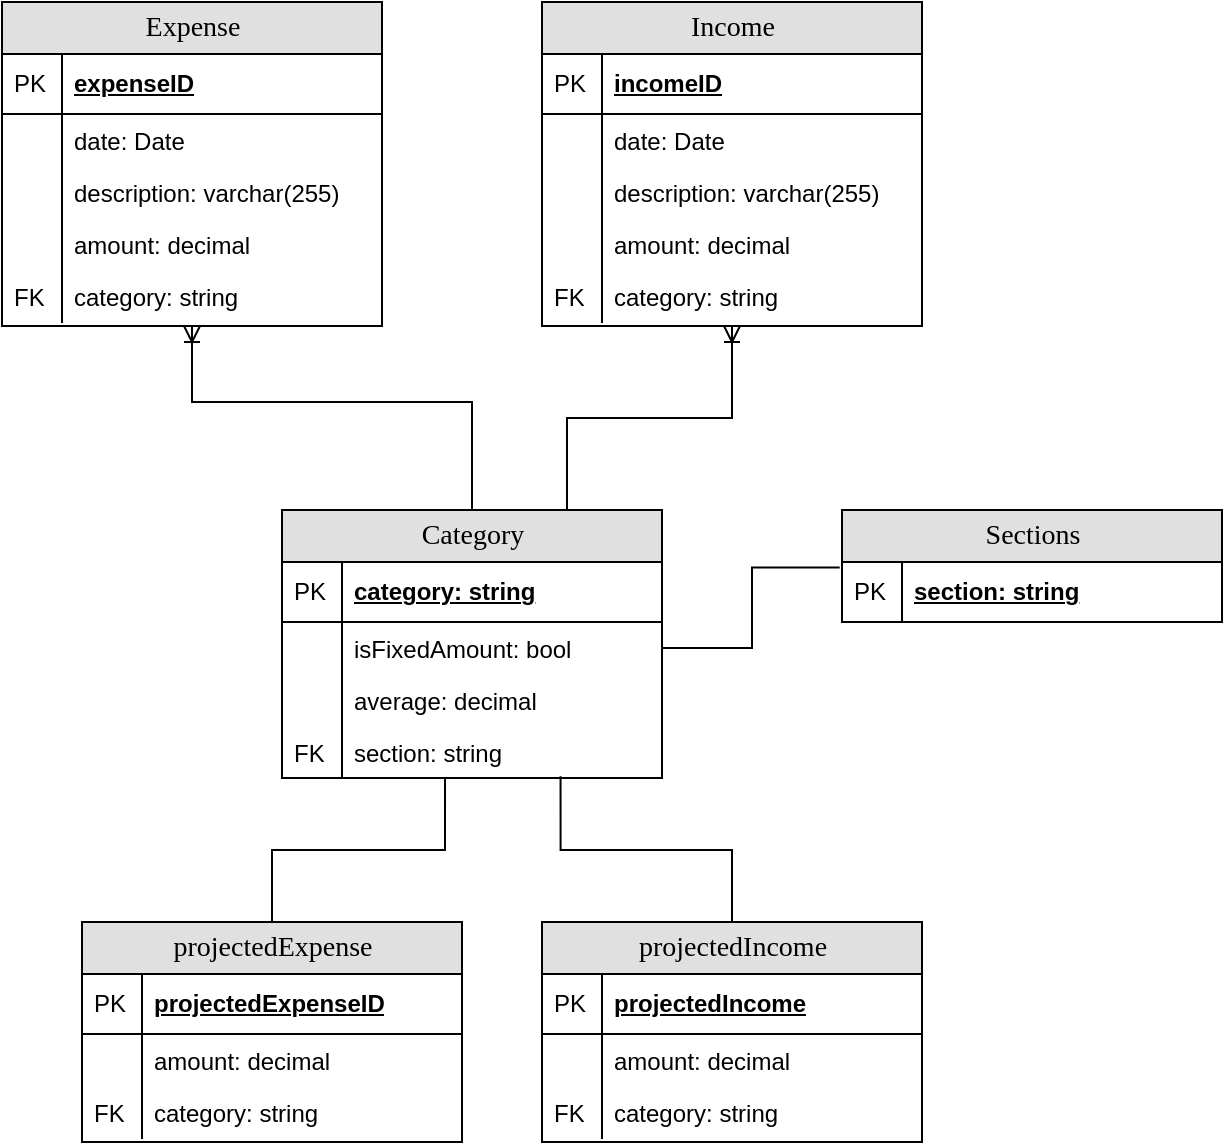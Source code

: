 <mxfile version="20.8.10" type="github">
  <diagram name="Page-1" id="e56a1550-8fbb-45ad-956c-1786394a9013">
    <mxGraphModel dx="1434" dy="774" grid="1" gridSize="10" guides="1" tooltips="1" connect="1" arrows="1" fold="1" page="1" pageScale="1" pageWidth="1100" pageHeight="850" background="none" math="0" shadow="0">
      <root>
        <mxCell id="0" />
        <mxCell id="1" parent="0" />
        <mxCell id="pTlCD6fBmRqwdSvY9lYI-57" style="edgeStyle=orthogonalEdgeStyle;rounded=0;orthogonalLoop=1;jettySize=auto;html=1;entryX=0.5;entryY=0;entryDx=0;entryDy=0;strokeColor=default;startArrow=ERoneToMany;startFill=0;endArrow=none;endFill=0;" edge="1" parent="1" source="2e49270ec7c68f3f-80" target="pTlCD6fBmRqwdSvY9lYI-40">
          <mxGeometry relative="1" as="geometry">
            <Array as="points">
              <mxPoint x="355" y="280" />
              <mxPoint x="495" y="280" />
            </Array>
          </mxGeometry>
        </mxCell>
        <mxCell id="2e49270ec7c68f3f-80" value="Expense" style="swimlane;html=1;fontStyle=0;childLayout=stackLayout;horizontal=1;startSize=26;fillColor=#e0e0e0;horizontalStack=0;resizeParent=1;resizeLast=0;collapsible=1;marginBottom=0;swimlaneFillColor=#ffffff;align=center;rounded=0;shadow=0;comic=0;labelBackgroundColor=none;strokeWidth=1;fontFamily=Verdana;fontSize=14" parent="1" vertex="1">
          <mxGeometry x="260" y="80" width="190" height="162" as="geometry" />
        </mxCell>
        <mxCell id="2e49270ec7c68f3f-81" value="expenseID" style="shape=partialRectangle;top=0;left=0;right=0;bottom=1;html=1;align=left;verticalAlign=middle;fillColor=none;spacingLeft=34;spacingRight=4;whiteSpace=wrap;overflow=hidden;rotatable=0;points=[[0,0.5],[1,0.5]];portConstraint=eastwest;dropTarget=0;fontStyle=5;" parent="2e49270ec7c68f3f-80" vertex="1">
          <mxGeometry y="26" width="190" height="30" as="geometry" />
        </mxCell>
        <mxCell id="2e49270ec7c68f3f-82" value="PK" style="shape=partialRectangle;top=0;left=0;bottom=0;html=1;fillColor=none;align=left;verticalAlign=middle;spacingLeft=4;spacingRight=4;whiteSpace=wrap;overflow=hidden;rotatable=0;points=[];portConstraint=eastwest;part=1;" parent="2e49270ec7c68f3f-81" vertex="1" connectable="0">
          <mxGeometry width="30" height="30" as="geometry" />
        </mxCell>
        <mxCell id="2e49270ec7c68f3f-83" value="date: Date" style="shape=partialRectangle;top=0;left=0;right=0;bottom=0;html=1;align=left;verticalAlign=top;fillColor=none;spacingLeft=34;spacingRight=4;whiteSpace=wrap;overflow=hidden;rotatable=0;points=[[0,0.5],[1,0.5]];portConstraint=eastwest;dropTarget=0;" parent="2e49270ec7c68f3f-80" vertex="1">
          <mxGeometry y="56" width="190" height="26" as="geometry" />
        </mxCell>
        <mxCell id="2e49270ec7c68f3f-84" value="" style="shape=partialRectangle;top=0;left=0;bottom=0;html=1;fillColor=none;align=left;verticalAlign=top;spacingLeft=4;spacingRight=4;whiteSpace=wrap;overflow=hidden;rotatable=0;points=[];portConstraint=eastwest;part=1;" parent="2e49270ec7c68f3f-83" vertex="1" connectable="0">
          <mxGeometry width="30" height="26" as="geometry" />
        </mxCell>
        <mxCell id="2e49270ec7c68f3f-85" value="description: varchar(255)" style="shape=partialRectangle;top=0;left=0;right=0;bottom=0;html=1;align=left;verticalAlign=top;fillColor=none;spacingLeft=34;spacingRight=4;whiteSpace=wrap;overflow=hidden;rotatable=0;points=[[0,0.5],[1,0.5]];portConstraint=eastwest;dropTarget=0;" parent="2e49270ec7c68f3f-80" vertex="1">
          <mxGeometry y="82" width="190" height="26" as="geometry" />
        </mxCell>
        <mxCell id="2e49270ec7c68f3f-86" value="" style="shape=partialRectangle;top=0;left=0;bottom=0;html=1;fillColor=none;align=left;verticalAlign=top;spacingLeft=4;spacingRight=4;whiteSpace=wrap;overflow=hidden;rotatable=0;points=[];portConstraint=eastwest;part=1;" parent="2e49270ec7c68f3f-85" vertex="1" connectable="0">
          <mxGeometry width="30" height="26" as="geometry" />
        </mxCell>
        <mxCell id="2e49270ec7c68f3f-87" value="amount: decimal" style="shape=partialRectangle;top=0;left=0;right=0;bottom=0;html=1;align=left;verticalAlign=top;fillColor=none;spacingLeft=34;spacingRight=4;whiteSpace=wrap;overflow=hidden;rotatable=0;points=[[0,0.5],[1,0.5]];portConstraint=eastwest;dropTarget=0;" parent="2e49270ec7c68f3f-80" vertex="1">
          <mxGeometry y="108" width="190" height="26" as="geometry" />
        </mxCell>
        <mxCell id="2e49270ec7c68f3f-88" value="" style="shape=partialRectangle;top=0;left=0;bottom=0;html=1;fillColor=none;align=left;verticalAlign=top;spacingLeft=4;spacingRight=4;whiteSpace=wrap;overflow=hidden;rotatable=0;points=[];portConstraint=eastwest;part=1;" parent="2e49270ec7c68f3f-87" vertex="1" connectable="0">
          <mxGeometry width="30" height="26" as="geometry" />
        </mxCell>
        <mxCell id="2e49270ec7c68f3f-89" value="category: string" style="shape=partialRectangle;top=0;left=0;right=0;bottom=0;html=1;align=left;verticalAlign=top;fillColor=none;spacingLeft=34;spacingRight=4;whiteSpace=wrap;overflow=hidden;rotatable=0;points=[[0,0.5],[1,0.5]];portConstraint=eastwest;dropTarget=0;" parent="2e49270ec7c68f3f-80" vertex="1">
          <mxGeometry y="134" width="190" height="26" as="geometry" />
        </mxCell>
        <mxCell id="2e49270ec7c68f3f-90" value="FK" style="shape=partialRectangle;top=0;left=0;bottom=0;html=1;fillColor=none;align=left;verticalAlign=top;spacingLeft=4;spacingRight=4;whiteSpace=wrap;overflow=hidden;rotatable=0;points=[];portConstraint=eastwest;part=1;" parent="2e49270ec7c68f3f-89" vertex="1" connectable="0">
          <mxGeometry width="30" height="26" as="geometry" />
        </mxCell>
        <mxCell id="pTlCD6fBmRqwdSvY9lYI-55" style="edgeStyle=orthogonalEdgeStyle;rounded=0;orthogonalLoop=1;jettySize=auto;html=1;entryX=0.75;entryY=0;entryDx=0;entryDy=0;strokeColor=default;startArrow=ERoneToMany;startFill=0;endArrow=none;endFill=0;" edge="1" parent="1" source="pTlCD6fBmRqwdSvY9lYI-29" target="pTlCD6fBmRqwdSvY9lYI-40">
          <mxGeometry relative="1" as="geometry" />
        </mxCell>
        <mxCell id="pTlCD6fBmRqwdSvY9lYI-29" value="Income" style="swimlane;html=1;fontStyle=0;childLayout=stackLayout;horizontal=1;startSize=26;fillColor=#e0e0e0;horizontalStack=0;resizeParent=1;resizeLast=0;collapsible=1;marginBottom=0;swimlaneFillColor=#ffffff;align=center;rounded=0;shadow=0;comic=0;labelBackgroundColor=none;strokeWidth=1;fontFamily=Verdana;fontSize=14" vertex="1" parent="1">
          <mxGeometry x="530" y="80" width="190" height="162" as="geometry" />
        </mxCell>
        <mxCell id="pTlCD6fBmRqwdSvY9lYI-30" value="incomeID" style="shape=partialRectangle;top=0;left=0;right=0;bottom=1;html=1;align=left;verticalAlign=middle;fillColor=none;spacingLeft=34;spacingRight=4;whiteSpace=wrap;overflow=hidden;rotatable=0;points=[[0,0.5],[1,0.5]];portConstraint=eastwest;dropTarget=0;fontStyle=5;" vertex="1" parent="pTlCD6fBmRqwdSvY9lYI-29">
          <mxGeometry y="26" width="190" height="30" as="geometry" />
        </mxCell>
        <mxCell id="pTlCD6fBmRqwdSvY9lYI-31" value="PK" style="shape=partialRectangle;top=0;left=0;bottom=0;html=1;fillColor=none;align=left;verticalAlign=middle;spacingLeft=4;spacingRight=4;whiteSpace=wrap;overflow=hidden;rotatable=0;points=[];portConstraint=eastwest;part=1;" vertex="1" connectable="0" parent="pTlCD6fBmRqwdSvY9lYI-30">
          <mxGeometry width="30" height="30" as="geometry" />
        </mxCell>
        <mxCell id="pTlCD6fBmRqwdSvY9lYI-32" value="date: Date" style="shape=partialRectangle;top=0;left=0;right=0;bottom=0;html=1;align=left;verticalAlign=top;fillColor=none;spacingLeft=34;spacingRight=4;whiteSpace=wrap;overflow=hidden;rotatable=0;points=[[0,0.5],[1,0.5]];portConstraint=eastwest;dropTarget=0;" vertex="1" parent="pTlCD6fBmRqwdSvY9lYI-29">
          <mxGeometry y="56" width="190" height="26" as="geometry" />
        </mxCell>
        <mxCell id="pTlCD6fBmRqwdSvY9lYI-33" value="" style="shape=partialRectangle;top=0;left=0;bottom=0;html=1;fillColor=none;align=left;verticalAlign=top;spacingLeft=4;spacingRight=4;whiteSpace=wrap;overflow=hidden;rotatable=0;points=[];portConstraint=eastwest;part=1;" vertex="1" connectable="0" parent="pTlCD6fBmRqwdSvY9lYI-32">
          <mxGeometry width="30" height="26" as="geometry" />
        </mxCell>
        <mxCell id="pTlCD6fBmRqwdSvY9lYI-34" value="description: varchar(255)" style="shape=partialRectangle;top=0;left=0;right=0;bottom=0;html=1;align=left;verticalAlign=top;fillColor=none;spacingLeft=34;spacingRight=4;whiteSpace=wrap;overflow=hidden;rotatable=0;points=[[0,0.5],[1,0.5]];portConstraint=eastwest;dropTarget=0;" vertex="1" parent="pTlCD6fBmRqwdSvY9lYI-29">
          <mxGeometry y="82" width="190" height="26" as="geometry" />
        </mxCell>
        <mxCell id="pTlCD6fBmRqwdSvY9lYI-35" value="" style="shape=partialRectangle;top=0;left=0;bottom=0;html=1;fillColor=none;align=left;verticalAlign=top;spacingLeft=4;spacingRight=4;whiteSpace=wrap;overflow=hidden;rotatable=0;points=[];portConstraint=eastwest;part=1;" vertex="1" connectable="0" parent="pTlCD6fBmRqwdSvY9lYI-34">
          <mxGeometry width="30" height="26" as="geometry" />
        </mxCell>
        <mxCell id="pTlCD6fBmRqwdSvY9lYI-36" value="amount: decimal" style="shape=partialRectangle;top=0;left=0;right=0;bottom=0;html=1;align=left;verticalAlign=top;fillColor=none;spacingLeft=34;spacingRight=4;whiteSpace=wrap;overflow=hidden;rotatable=0;points=[[0,0.5],[1,0.5]];portConstraint=eastwest;dropTarget=0;" vertex="1" parent="pTlCD6fBmRqwdSvY9lYI-29">
          <mxGeometry y="108" width="190" height="26" as="geometry" />
        </mxCell>
        <mxCell id="pTlCD6fBmRqwdSvY9lYI-37" value="" style="shape=partialRectangle;top=0;left=0;bottom=0;html=1;fillColor=none;align=left;verticalAlign=top;spacingLeft=4;spacingRight=4;whiteSpace=wrap;overflow=hidden;rotatable=0;points=[];portConstraint=eastwest;part=1;" vertex="1" connectable="0" parent="pTlCD6fBmRqwdSvY9lYI-36">
          <mxGeometry width="30" height="26" as="geometry" />
        </mxCell>
        <mxCell id="pTlCD6fBmRqwdSvY9lYI-38" value="category: string" style="shape=partialRectangle;top=0;left=0;right=0;bottom=0;html=1;align=left;verticalAlign=top;fillColor=none;spacingLeft=34;spacingRight=4;whiteSpace=wrap;overflow=hidden;rotatable=0;points=[[0,0.5],[1,0.5]];portConstraint=eastwest;dropTarget=0;" vertex="1" parent="pTlCD6fBmRqwdSvY9lYI-29">
          <mxGeometry y="134" width="190" height="26" as="geometry" />
        </mxCell>
        <mxCell id="pTlCD6fBmRqwdSvY9lYI-39" value="&lt;div&gt;FK&lt;/div&gt;&lt;div&gt;&lt;br&gt;&lt;/div&gt;" style="shape=partialRectangle;top=0;left=0;bottom=0;html=1;fillColor=none;align=left;verticalAlign=top;spacingLeft=4;spacingRight=4;whiteSpace=wrap;overflow=hidden;rotatable=0;points=[];portConstraint=eastwest;part=1;" vertex="1" connectable="0" parent="pTlCD6fBmRqwdSvY9lYI-38">
          <mxGeometry width="30" height="26" as="geometry" />
        </mxCell>
        <mxCell id="pTlCD6fBmRqwdSvY9lYI-40" value="Category" style="swimlane;html=1;fontStyle=0;childLayout=stackLayout;horizontal=1;startSize=26;fillColor=#e0e0e0;horizontalStack=0;resizeParent=1;resizeLast=0;collapsible=1;marginBottom=0;swimlaneFillColor=#ffffff;align=center;rounded=0;shadow=0;comic=0;labelBackgroundColor=none;strokeWidth=1;fontFamily=Verdana;fontSize=14" vertex="1" parent="1">
          <mxGeometry x="400" y="334" width="190" height="134" as="geometry" />
        </mxCell>
        <mxCell id="pTlCD6fBmRqwdSvY9lYI-41" value="category: string" style="shape=partialRectangle;top=0;left=0;right=0;bottom=1;html=1;align=left;verticalAlign=middle;fillColor=none;spacingLeft=34;spacingRight=4;whiteSpace=wrap;overflow=hidden;rotatable=0;points=[[0,0.5],[1,0.5]];portConstraint=eastwest;dropTarget=0;fontStyle=5;" vertex="1" parent="pTlCD6fBmRqwdSvY9lYI-40">
          <mxGeometry y="26" width="190" height="30" as="geometry" />
        </mxCell>
        <mxCell id="pTlCD6fBmRqwdSvY9lYI-42" value="PK" style="shape=partialRectangle;top=0;left=0;bottom=0;html=1;fillColor=none;align=left;verticalAlign=middle;spacingLeft=4;spacingRight=4;whiteSpace=wrap;overflow=hidden;rotatable=0;points=[];portConstraint=eastwest;part=1;" vertex="1" connectable="0" parent="pTlCD6fBmRqwdSvY9lYI-41">
          <mxGeometry width="30" height="30" as="geometry" />
        </mxCell>
        <mxCell id="pTlCD6fBmRqwdSvY9lYI-43" value="isFixedAmount: bool" style="shape=partialRectangle;top=0;left=0;right=0;bottom=0;html=1;align=left;verticalAlign=top;fillColor=none;spacingLeft=34;spacingRight=4;whiteSpace=wrap;overflow=hidden;rotatable=0;points=[[0,0.5],[1,0.5]];portConstraint=eastwest;dropTarget=0;" vertex="1" parent="pTlCD6fBmRqwdSvY9lYI-40">
          <mxGeometry y="56" width="190" height="26" as="geometry" />
        </mxCell>
        <mxCell id="pTlCD6fBmRqwdSvY9lYI-44" value="" style="shape=partialRectangle;top=0;left=0;bottom=0;html=1;fillColor=none;align=left;verticalAlign=top;spacingLeft=4;spacingRight=4;whiteSpace=wrap;overflow=hidden;rotatable=0;points=[];portConstraint=eastwest;part=1;" vertex="1" connectable="0" parent="pTlCD6fBmRqwdSvY9lYI-43">
          <mxGeometry width="30" height="26" as="geometry" />
        </mxCell>
        <mxCell id="pTlCD6fBmRqwdSvY9lYI-82" value="average: decimal" style="shape=partialRectangle;top=0;left=0;right=0;bottom=0;html=1;align=left;verticalAlign=top;fillColor=none;spacingLeft=34;spacingRight=4;whiteSpace=wrap;overflow=hidden;rotatable=0;points=[[0,0.5],[1,0.5]];portConstraint=eastwest;dropTarget=0;" vertex="1" parent="pTlCD6fBmRqwdSvY9lYI-40">
          <mxGeometry y="82" width="190" height="26" as="geometry" />
        </mxCell>
        <mxCell id="pTlCD6fBmRqwdSvY9lYI-83" value="" style="shape=partialRectangle;top=0;left=0;bottom=0;html=1;fillColor=none;align=left;verticalAlign=top;spacingLeft=4;spacingRight=4;whiteSpace=wrap;overflow=hidden;rotatable=0;points=[];portConstraint=eastwest;part=1;" vertex="1" connectable="0" parent="pTlCD6fBmRqwdSvY9lYI-82">
          <mxGeometry width="30" height="26" as="geometry" />
        </mxCell>
        <mxCell id="pTlCD6fBmRqwdSvY9lYI-85" value="section: string" style="shape=partialRectangle;top=0;left=0;right=0;bottom=0;html=1;align=left;verticalAlign=top;fillColor=none;spacingLeft=34;spacingRight=4;whiteSpace=wrap;overflow=hidden;rotatable=0;points=[[0,0.5],[1,0.5]];portConstraint=eastwest;dropTarget=0;" vertex="1" parent="pTlCD6fBmRqwdSvY9lYI-40">
          <mxGeometry y="108" width="190" height="26" as="geometry" />
        </mxCell>
        <mxCell id="pTlCD6fBmRqwdSvY9lYI-86" value="FK" style="shape=partialRectangle;top=0;left=0;bottom=0;html=1;fillColor=none;align=left;verticalAlign=top;spacingLeft=4;spacingRight=4;whiteSpace=wrap;overflow=hidden;rotatable=0;points=[];portConstraint=eastwest;part=1;" vertex="1" connectable="0" parent="pTlCD6fBmRqwdSvY9lYI-85">
          <mxGeometry width="30" height="26" as="geometry" />
        </mxCell>
        <mxCell id="pTlCD6fBmRqwdSvY9lYI-81" style="edgeStyle=orthogonalEdgeStyle;rounded=0;orthogonalLoop=1;jettySize=auto;html=1;strokeColor=default;startArrow=none;startFill=0;endArrow=none;endFill=0;entryX=0.429;entryY=0.989;entryDx=0;entryDy=0;entryPerimeter=0;" edge="1" parent="1" source="pTlCD6fBmRqwdSvY9lYI-58" target="pTlCD6fBmRqwdSvY9lYI-85">
          <mxGeometry relative="1" as="geometry">
            <mxPoint x="474" y="490" as="targetPoint" />
          </mxGeometry>
        </mxCell>
        <mxCell id="pTlCD6fBmRqwdSvY9lYI-58" value="projectedExpense" style="swimlane;html=1;fontStyle=0;childLayout=stackLayout;horizontal=1;startSize=26;fillColor=#e0e0e0;horizontalStack=0;resizeParent=1;resizeLast=0;collapsible=1;marginBottom=0;swimlaneFillColor=#ffffff;align=center;rounded=0;shadow=0;comic=0;labelBackgroundColor=none;strokeWidth=1;fontFamily=Verdana;fontSize=14" vertex="1" parent="1">
          <mxGeometry x="300" y="540" width="190" height="110" as="geometry" />
        </mxCell>
        <mxCell id="pTlCD6fBmRqwdSvY9lYI-59" value="projectedExpenseID" style="shape=partialRectangle;top=0;left=0;right=0;bottom=1;html=1;align=left;verticalAlign=middle;fillColor=none;spacingLeft=34;spacingRight=4;whiteSpace=wrap;overflow=hidden;rotatable=0;points=[[0,0.5],[1,0.5]];portConstraint=eastwest;dropTarget=0;fontStyle=5;" vertex="1" parent="pTlCD6fBmRqwdSvY9lYI-58">
          <mxGeometry y="26" width="190" height="30" as="geometry" />
        </mxCell>
        <mxCell id="pTlCD6fBmRqwdSvY9lYI-60" value="PK" style="shape=partialRectangle;top=0;left=0;bottom=0;html=1;fillColor=none;align=left;verticalAlign=middle;spacingLeft=4;spacingRight=4;whiteSpace=wrap;overflow=hidden;rotatable=0;points=[];portConstraint=eastwest;part=1;" vertex="1" connectable="0" parent="pTlCD6fBmRqwdSvY9lYI-59">
          <mxGeometry width="30" height="30" as="geometry" />
        </mxCell>
        <mxCell id="pTlCD6fBmRqwdSvY9lYI-65" value="amount: decimal" style="shape=partialRectangle;top=0;left=0;right=0;bottom=0;html=1;align=left;verticalAlign=top;fillColor=none;spacingLeft=34;spacingRight=4;whiteSpace=wrap;overflow=hidden;rotatable=0;points=[[0,0.5],[1,0.5]];portConstraint=eastwest;dropTarget=0;" vertex="1" parent="pTlCD6fBmRqwdSvY9lYI-58">
          <mxGeometry y="56" width="190" height="26" as="geometry" />
        </mxCell>
        <mxCell id="pTlCD6fBmRqwdSvY9lYI-66" value="" style="shape=partialRectangle;top=0;left=0;bottom=0;html=1;fillColor=none;align=left;verticalAlign=top;spacingLeft=4;spacingRight=4;whiteSpace=wrap;overflow=hidden;rotatable=0;points=[];portConstraint=eastwest;part=1;" vertex="1" connectable="0" parent="pTlCD6fBmRqwdSvY9lYI-65">
          <mxGeometry width="30" height="26" as="geometry" />
        </mxCell>
        <mxCell id="pTlCD6fBmRqwdSvY9lYI-67" value="category: string" style="shape=partialRectangle;top=0;left=0;right=0;bottom=0;html=1;align=left;verticalAlign=top;fillColor=none;spacingLeft=34;spacingRight=4;whiteSpace=wrap;overflow=hidden;rotatable=0;points=[[0,0.5],[1,0.5]];portConstraint=eastwest;dropTarget=0;" vertex="1" parent="pTlCD6fBmRqwdSvY9lYI-58">
          <mxGeometry y="82" width="190" height="26" as="geometry" />
        </mxCell>
        <mxCell id="pTlCD6fBmRqwdSvY9lYI-68" value="FK" style="shape=partialRectangle;top=0;left=0;bottom=0;html=1;fillColor=none;align=left;verticalAlign=top;spacingLeft=4;spacingRight=4;whiteSpace=wrap;overflow=hidden;rotatable=0;points=[];portConstraint=eastwest;part=1;" vertex="1" connectable="0" parent="pTlCD6fBmRqwdSvY9lYI-67">
          <mxGeometry width="30" height="26" as="geometry" />
        </mxCell>
        <mxCell id="pTlCD6fBmRqwdSvY9lYI-80" style="edgeStyle=orthogonalEdgeStyle;rounded=0;orthogonalLoop=1;jettySize=auto;html=1;strokeColor=default;startArrow=none;startFill=0;endArrow=none;endFill=0;entryX=0.733;entryY=0.967;entryDx=0;entryDy=0;entryPerimeter=0;" edge="1" parent="1" source="pTlCD6fBmRqwdSvY9lYI-69" target="pTlCD6fBmRqwdSvY9lYI-85">
          <mxGeometry relative="1" as="geometry">
            <mxPoint x="540" y="490" as="targetPoint" />
          </mxGeometry>
        </mxCell>
        <mxCell id="pTlCD6fBmRqwdSvY9lYI-69" value="projectedIncome" style="swimlane;html=1;fontStyle=0;childLayout=stackLayout;horizontal=1;startSize=26;fillColor=#e0e0e0;horizontalStack=0;resizeParent=1;resizeLast=0;collapsible=1;marginBottom=0;swimlaneFillColor=#ffffff;align=center;rounded=0;shadow=0;comic=0;labelBackgroundColor=none;strokeWidth=1;fontFamily=Verdana;fontSize=14" vertex="1" parent="1">
          <mxGeometry x="530" y="540" width="190" height="110" as="geometry" />
        </mxCell>
        <mxCell id="pTlCD6fBmRqwdSvY9lYI-70" value="projectedIncome" style="shape=partialRectangle;top=0;left=0;right=0;bottom=1;html=1;align=left;verticalAlign=middle;fillColor=none;spacingLeft=34;spacingRight=4;whiteSpace=wrap;overflow=hidden;rotatable=0;points=[[0,0.5],[1,0.5]];portConstraint=eastwest;dropTarget=0;fontStyle=5;" vertex="1" parent="pTlCD6fBmRqwdSvY9lYI-69">
          <mxGeometry y="26" width="190" height="30" as="geometry" />
        </mxCell>
        <mxCell id="pTlCD6fBmRqwdSvY9lYI-71" value="PK" style="shape=partialRectangle;top=0;left=0;bottom=0;html=1;fillColor=none;align=left;verticalAlign=middle;spacingLeft=4;spacingRight=4;whiteSpace=wrap;overflow=hidden;rotatable=0;points=[];portConstraint=eastwest;part=1;" vertex="1" connectable="0" parent="pTlCD6fBmRqwdSvY9lYI-70">
          <mxGeometry width="30" height="30" as="geometry" />
        </mxCell>
        <mxCell id="pTlCD6fBmRqwdSvY9lYI-76" value="amount: decimal" style="shape=partialRectangle;top=0;left=0;right=0;bottom=0;html=1;align=left;verticalAlign=top;fillColor=none;spacingLeft=34;spacingRight=4;whiteSpace=wrap;overflow=hidden;rotatable=0;points=[[0,0.5],[1,0.5]];portConstraint=eastwest;dropTarget=0;" vertex="1" parent="pTlCD6fBmRqwdSvY9lYI-69">
          <mxGeometry y="56" width="190" height="26" as="geometry" />
        </mxCell>
        <mxCell id="pTlCD6fBmRqwdSvY9lYI-77" value="" style="shape=partialRectangle;top=0;left=0;bottom=0;html=1;fillColor=none;align=left;verticalAlign=top;spacingLeft=4;spacingRight=4;whiteSpace=wrap;overflow=hidden;rotatable=0;points=[];portConstraint=eastwest;part=1;" vertex="1" connectable="0" parent="pTlCD6fBmRqwdSvY9lYI-76">
          <mxGeometry width="30" height="26" as="geometry" />
        </mxCell>
        <mxCell id="pTlCD6fBmRqwdSvY9lYI-78" value="category: string" style="shape=partialRectangle;top=0;left=0;right=0;bottom=0;html=1;align=left;verticalAlign=top;fillColor=none;spacingLeft=34;spacingRight=4;whiteSpace=wrap;overflow=hidden;rotatable=0;points=[[0,0.5],[1,0.5]];portConstraint=eastwest;dropTarget=0;" vertex="1" parent="pTlCD6fBmRqwdSvY9lYI-69">
          <mxGeometry y="82" width="190" height="26" as="geometry" />
        </mxCell>
        <mxCell id="pTlCD6fBmRqwdSvY9lYI-79" value="&lt;div&gt;FK&lt;/div&gt;&lt;div&gt;&lt;br&gt;&lt;/div&gt;" style="shape=partialRectangle;top=0;left=0;bottom=0;html=1;fillColor=none;align=left;verticalAlign=top;spacingLeft=4;spacingRight=4;whiteSpace=wrap;overflow=hidden;rotatable=0;points=[];portConstraint=eastwest;part=1;" vertex="1" connectable="0" parent="pTlCD6fBmRqwdSvY9lYI-78">
          <mxGeometry width="30" height="26" as="geometry" />
        </mxCell>
        <mxCell id="pTlCD6fBmRqwdSvY9lYI-87" value="Sections" style="swimlane;html=1;fontStyle=0;childLayout=stackLayout;horizontal=1;startSize=26;fillColor=#e0e0e0;horizontalStack=0;resizeParent=1;resizeLast=0;collapsible=1;marginBottom=0;swimlaneFillColor=#ffffff;align=center;rounded=0;shadow=0;comic=0;labelBackgroundColor=none;strokeWidth=1;fontFamily=Verdana;fontSize=14" vertex="1" parent="1">
          <mxGeometry x="680" y="334" width="190" height="56" as="geometry" />
        </mxCell>
        <mxCell id="pTlCD6fBmRqwdSvY9lYI-88" value="section: string" style="shape=partialRectangle;top=0;left=0;right=0;bottom=1;html=1;align=left;verticalAlign=middle;fillColor=none;spacingLeft=34;spacingRight=4;whiteSpace=wrap;overflow=hidden;rotatable=0;points=[[0,0.5],[1,0.5]];portConstraint=eastwest;dropTarget=0;fontStyle=5;" vertex="1" parent="pTlCD6fBmRqwdSvY9lYI-87">
          <mxGeometry y="26" width="190" height="30" as="geometry" />
        </mxCell>
        <mxCell id="pTlCD6fBmRqwdSvY9lYI-89" value="PK" style="shape=partialRectangle;top=0;left=0;bottom=0;html=1;fillColor=none;align=left;verticalAlign=middle;spacingLeft=4;spacingRight=4;whiteSpace=wrap;overflow=hidden;rotatable=0;points=[];portConstraint=eastwest;part=1;" vertex="1" connectable="0" parent="pTlCD6fBmRqwdSvY9lYI-88">
          <mxGeometry width="30" height="30" as="geometry" />
        </mxCell>
        <mxCell id="pTlCD6fBmRqwdSvY9lYI-96" style="edgeStyle=orthogonalEdgeStyle;rounded=0;orthogonalLoop=1;jettySize=auto;html=1;entryX=-0.006;entryY=0.093;entryDx=0;entryDy=0;entryPerimeter=0;strokeColor=default;startArrow=none;startFill=0;endArrow=none;endFill=0;" edge="1" parent="1" source="pTlCD6fBmRqwdSvY9lYI-43" target="pTlCD6fBmRqwdSvY9lYI-88">
          <mxGeometry relative="1" as="geometry" />
        </mxCell>
      </root>
    </mxGraphModel>
  </diagram>
</mxfile>
